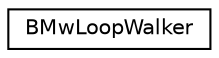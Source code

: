 digraph G
{
  edge [fontname="Helvetica",fontsize="10",labelfontname="Helvetica",labelfontsize="10"];
  node [fontname="Helvetica",fontsize="10",shape=record];
  rankdir=LR;
  Node1 [label="BMwLoopWalker",height=0.2,width=0.4,color="black", fillcolor="white", style="filled",URL="$d2/ddb/structBMwLoopWalker.html"];
}
